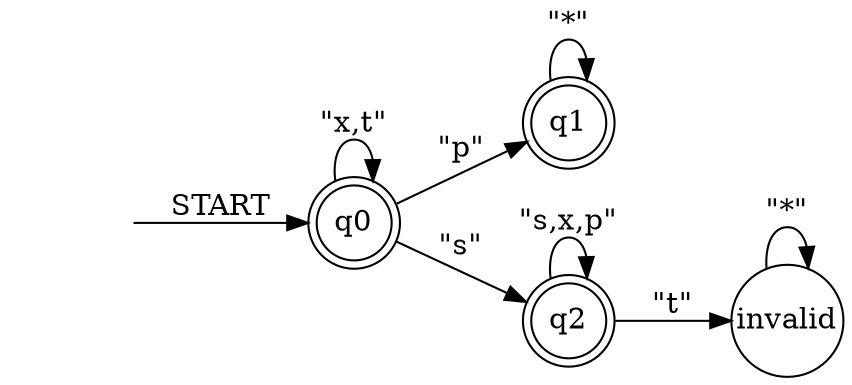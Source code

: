 # ----------------------------------- 
#Title:   (!s U p) || G(!s || XG!t)
#From:  patterns.projects.cs.ksu.edu/documentation/patterns/ltl.shtml 
# alphabet : [x, s, p, t]
# ----------------------------------- 
 
 
digraph G {
  rankdir=LR;
  q0 [shape=doublecircle, margin=0];
  q1 [shape=doublecircle, margin=0];
  q2 [shape=doublecircle, margin=0];
  start0 [shape=none, style=invis];
  start0 -> q0 [label="START"];
  q2 -> q2  [label="\"s,x,p\""];
  q0 -> q0  [label="\"x,t\""];
  q0 -> q1  [label="\"p\""];
  q0 -> q2  [label="\"s\""];
  q1 -> q1  [label="\"*\""];
  invalid -> invalid  [label="\"*\""];
  q2 -> invalid  [label="\"t\""];
  invalid [shape=circle, margin=0];
}
